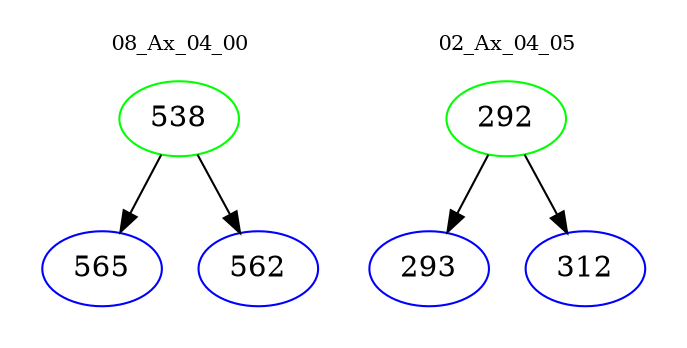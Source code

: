 digraph{
subgraph cluster_0 {
color = white
label = "08_Ax_04_00";
fontsize=10;
T0_538 [label="538", color="green"]
T0_538 -> T0_565 [color="black"]
T0_565 [label="565", color="blue"]
T0_538 -> T0_562 [color="black"]
T0_562 [label="562", color="blue"]
}
subgraph cluster_1 {
color = white
label = "02_Ax_04_05";
fontsize=10;
T1_292 [label="292", color="green"]
T1_292 -> T1_293 [color="black"]
T1_293 [label="293", color="blue"]
T1_292 -> T1_312 [color="black"]
T1_312 [label="312", color="blue"]
}
}
